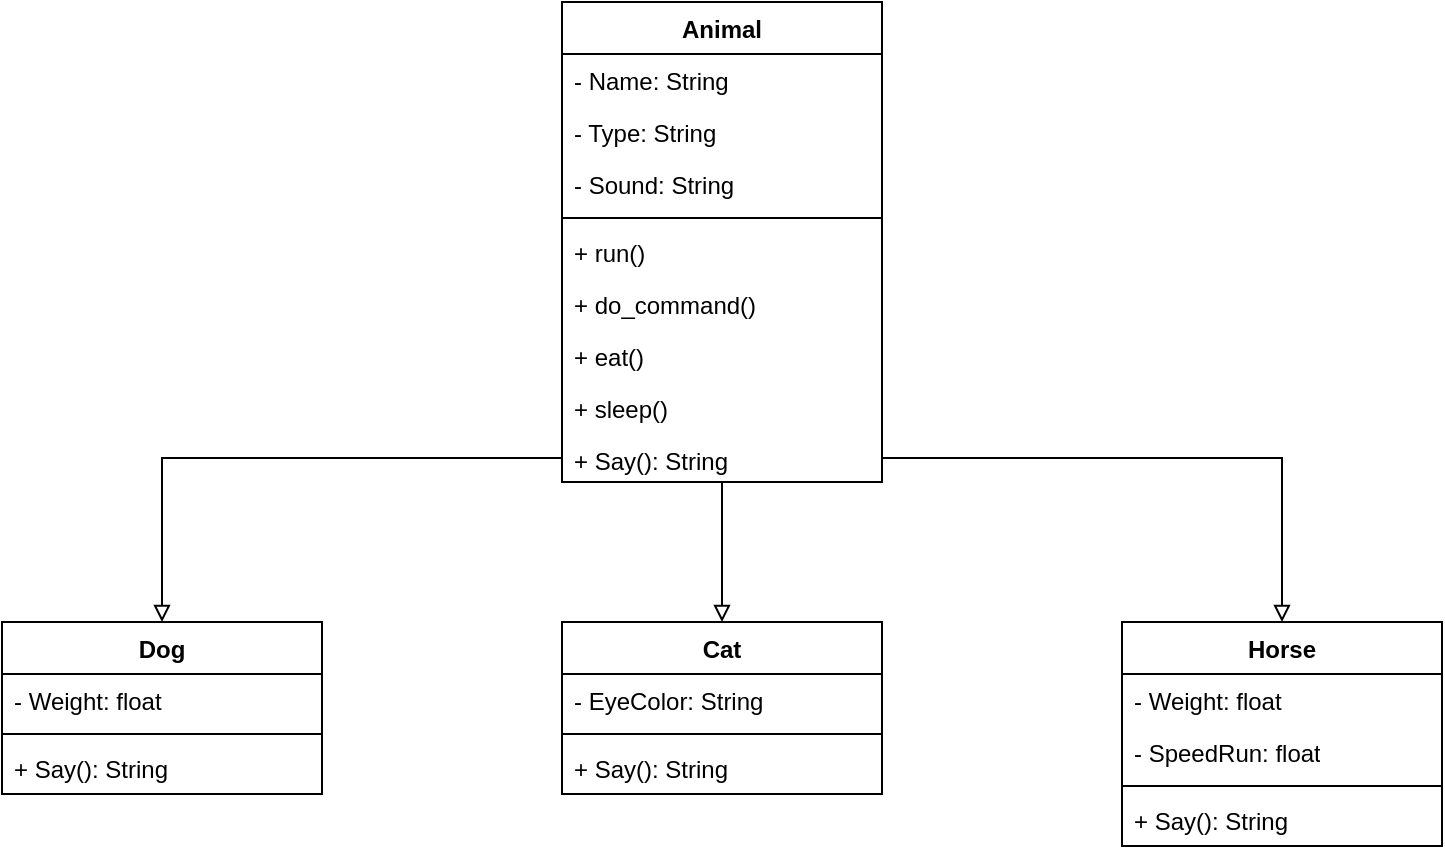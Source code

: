 <mxfile version="21.7.4" type="device">
  <diagram name="Страница — 1" id="psHa71azeQtDIjmVPd-E">
    <mxGraphModel dx="1259" dy="682" grid="1" gridSize="10" guides="1" tooltips="1" connect="1" arrows="1" fold="1" page="1" pageScale="1" pageWidth="827" pageHeight="1169" math="0" shadow="0">
      <root>
        <mxCell id="0" />
        <mxCell id="1" parent="0" />
        <mxCell id="Iy7WwmvtI_RCEGmDc8vJ-43" style="edgeStyle=orthogonalEdgeStyle;rounded=0;orthogonalLoop=1;jettySize=auto;html=1;entryX=0.5;entryY=0;entryDx=0;entryDy=0;endArrow=block;endFill=0;" edge="1" parent="1" source="Iy7WwmvtI_RCEGmDc8vJ-1" target="Iy7WwmvtI_RCEGmDc8vJ-23">
          <mxGeometry relative="1" as="geometry" />
        </mxCell>
        <mxCell id="Iy7WwmvtI_RCEGmDc8vJ-1" value="Animal" style="swimlane;fontStyle=1;align=center;verticalAlign=top;childLayout=stackLayout;horizontal=1;startSize=26;horizontalStack=0;resizeParent=1;resizeParentMax=0;resizeLast=0;collapsible=1;marginBottom=0;whiteSpace=wrap;html=1;" vertex="1" parent="1">
          <mxGeometry x="320" y="50" width="160" height="240" as="geometry" />
        </mxCell>
        <mxCell id="Iy7WwmvtI_RCEGmDc8vJ-2" value="- Name: String" style="text;strokeColor=none;fillColor=none;align=left;verticalAlign=top;spacingLeft=4;spacingRight=4;overflow=hidden;rotatable=0;points=[[0,0.5],[1,0.5]];portConstraint=eastwest;whiteSpace=wrap;html=1;" vertex="1" parent="Iy7WwmvtI_RCEGmDc8vJ-1">
          <mxGeometry y="26" width="160" height="26" as="geometry" />
        </mxCell>
        <mxCell id="Iy7WwmvtI_RCEGmDc8vJ-5" value="- Type: String" style="text;strokeColor=none;fillColor=none;align=left;verticalAlign=top;spacingLeft=4;spacingRight=4;overflow=hidden;rotatable=0;points=[[0,0.5],[1,0.5]];portConstraint=eastwest;whiteSpace=wrap;html=1;" vertex="1" parent="Iy7WwmvtI_RCEGmDc8vJ-1">
          <mxGeometry y="52" width="160" height="26" as="geometry" />
        </mxCell>
        <mxCell id="Iy7WwmvtI_RCEGmDc8vJ-6" value="- Sound: String" style="text;strokeColor=none;fillColor=none;align=left;verticalAlign=top;spacingLeft=4;spacingRight=4;overflow=hidden;rotatable=0;points=[[0,0.5],[1,0.5]];portConstraint=eastwest;whiteSpace=wrap;html=1;" vertex="1" parent="Iy7WwmvtI_RCEGmDc8vJ-1">
          <mxGeometry y="78" width="160" height="26" as="geometry" />
        </mxCell>
        <mxCell id="Iy7WwmvtI_RCEGmDc8vJ-3" value="" style="line;strokeWidth=1;fillColor=none;align=left;verticalAlign=middle;spacingTop=-1;spacingLeft=3;spacingRight=3;rotatable=0;labelPosition=right;points=[];portConstraint=eastwest;strokeColor=inherit;" vertex="1" parent="Iy7WwmvtI_RCEGmDc8vJ-1">
          <mxGeometry y="104" width="160" height="8" as="geometry" />
        </mxCell>
        <mxCell id="Iy7WwmvtI_RCEGmDc8vJ-7" value="+ run()" style="text;strokeColor=none;fillColor=none;align=left;verticalAlign=top;spacingLeft=4;spacingRight=4;overflow=hidden;rotatable=0;points=[[0,0.5],[1,0.5]];portConstraint=eastwest;whiteSpace=wrap;html=1;" vertex="1" parent="Iy7WwmvtI_RCEGmDc8vJ-1">
          <mxGeometry y="112" width="160" height="26" as="geometry" />
        </mxCell>
        <mxCell id="Iy7WwmvtI_RCEGmDc8vJ-4" value="+ do_command()" style="text;strokeColor=none;fillColor=none;align=left;verticalAlign=top;spacingLeft=4;spacingRight=4;overflow=hidden;rotatable=0;points=[[0,0.5],[1,0.5]];portConstraint=eastwest;whiteSpace=wrap;html=1;" vertex="1" parent="Iy7WwmvtI_RCEGmDc8vJ-1">
          <mxGeometry y="138" width="160" height="26" as="geometry" />
        </mxCell>
        <mxCell id="Iy7WwmvtI_RCEGmDc8vJ-8" value="+ eat()" style="text;strokeColor=none;fillColor=none;align=left;verticalAlign=top;spacingLeft=4;spacingRight=4;overflow=hidden;rotatable=0;points=[[0,0.5],[1,0.5]];portConstraint=eastwest;whiteSpace=wrap;html=1;" vertex="1" parent="Iy7WwmvtI_RCEGmDc8vJ-1">
          <mxGeometry y="164" width="160" height="26" as="geometry" />
        </mxCell>
        <mxCell id="Iy7WwmvtI_RCEGmDc8vJ-9" value="+ sleep()" style="text;strokeColor=none;fillColor=none;align=left;verticalAlign=top;spacingLeft=4;spacingRight=4;overflow=hidden;rotatable=0;points=[[0,0.5],[1,0.5]];portConstraint=eastwest;whiteSpace=wrap;html=1;" vertex="1" parent="Iy7WwmvtI_RCEGmDc8vJ-1">
          <mxGeometry y="190" width="160" height="26" as="geometry" />
        </mxCell>
        <mxCell id="Iy7WwmvtI_RCEGmDc8vJ-41" value="+ Say(): String" style="text;strokeColor=none;fillColor=none;align=left;verticalAlign=top;spacingLeft=4;spacingRight=4;overflow=hidden;rotatable=0;points=[[0,0.5],[1,0.5]];portConstraint=eastwest;whiteSpace=wrap;html=1;" vertex="1" parent="Iy7WwmvtI_RCEGmDc8vJ-1">
          <mxGeometry y="216" width="160" height="24" as="geometry" />
        </mxCell>
        <mxCell id="Iy7WwmvtI_RCEGmDc8vJ-14" value="Dog" style="swimlane;fontStyle=1;align=center;verticalAlign=top;childLayout=stackLayout;horizontal=1;startSize=26;horizontalStack=0;resizeParent=1;resizeParentMax=0;resizeLast=0;collapsible=1;marginBottom=0;whiteSpace=wrap;html=1;" vertex="1" parent="1">
          <mxGeometry x="40" y="360" width="160" height="86" as="geometry" />
        </mxCell>
        <mxCell id="Iy7WwmvtI_RCEGmDc8vJ-15" value="- Weight: float" style="text;strokeColor=none;fillColor=none;align=left;verticalAlign=top;spacingLeft=4;spacingRight=4;overflow=hidden;rotatable=0;points=[[0,0.5],[1,0.5]];portConstraint=eastwest;whiteSpace=wrap;html=1;" vertex="1" parent="Iy7WwmvtI_RCEGmDc8vJ-14">
          <mxGeometry y="26" width="160" height="26" as="geometry" />
        </mxCell>
        <mxCell id="Iy7WwmvtI_RCEGmDc8vJ-18" value="" style="line;strokeWidth=1;fillColor=none;align=left;verticalAlign=middle;spacingTop=-1;spacingLeft=3;spacingRight=3;rotatable=0;labelPosition=right;points=[];portConstraint=eastwest;strokeColor=inherit;" vertex="1" parent="Iy7WwmvtI_RCEGmDc8vJ-14">
          <mxGeometry y="52" width="160" height="8" as="geometry" />
        </mxCell>
        <mxCell id="Iy7WwmvtI_RCEGmDc8vJ-19" value="+ Say(): String" style="text;strokeColor=none;fillColor=none;align=left;verticalAlign=top;spacingLeft=4;spacingRight=4;overflow=hidden;rotatable=0;points=[[0,0.5],[1,0.5]];portConstraint=eastwest;whiteSpace=wrap;html=1;" vertex="1" parent="Iy7WwmvtI_RCEGmDc8vJ-14">
          <mxGeometry y="60" width="160" height="26" as="geometry" />
        </mxCell>
        <mxCell id="Iy7WwmvtI_RCEGmDc8vJ-23" value="Cat" style="swimlane;fontStyle=1;align=center;verticalAlign=top;childLayout=stackLayout;horizontal=1;startSize=26;horizontalStack=0;resizeParent=1;resizeParentMax=0;resizeLast=0;collapsible=1;marginBottom=0;whiteSpace=wrap;html=1;" vertex="1" parent="1">
          <mxGeometry x="320" y="360" width="160" height="86" as="geometry" />
        </mxCell>
        <mxCell id="Iy7WwmvtI_RCEGmDc8vJ-26" value="- EyeColor: String" style="text;strokeColor=none;fillColor=none;align=left;verticalAlign=top;spacingLeft=4;spacingRight=4;overflow=hidden;rotatable=0;points=[[0,0.5],[1,0.5]];portConstraint=eastwest;whiteSpace=wrap;html=1;" vertex="1" parent="Iy7WwmvtI_RCEGmDc8vJ-23">
          <mxGeometry y="26" width="160" height="26" as="geometry" />
        </mxCell>
        <mxCell id="Iy7WwmvtI_RCEGmDc8vJ-27" value="" style="line;strokeWidth=1;fillColor=none;align=left;verticalAlign=middle;spacingTop=-1;spacingLeft=3;spacingRight=3;rotatable=0;labelPosition=right;points=[];portConstraint=eastwest;strokeColor=inherit;" vertex="1" parent="Iy7WwmvtI_RCEGmDc8vJ-23">
          <mxGeometry y="52" width="160" height="8" as="geometry" />
        </mxCell>
        <mxCell id="Iy7WwmvtI_RCEGmDc8vJ-28" value="+ Say(): String" style="text;strokeColor=none;fillColor=none;align=left;verticalAlign=top;spacingLeft=4;spacingRight=4;overflow=hidden;rotatable=0;points=[[0,0.5],[1,0.5]];portConstraint=eastwest;whiteSpace=wrap;html=1;" vertex="1" parent="Iy7WwmvtI_RCEGmDc8vJ-23">
          <mxGeometry y="60" width="160" height="26" as="geometry" />
        </mxCell>
        <mxCell id="Iy7WwmvtI_RCEGmDc8vJ-32" value="Horse" style="swimlane;fontStyle=1;align=center;verticalAlign=top;childLayout=stackLayout;horizontal=1;startSize=26;horizontalStack=0;resizeParent=1;resizeParentMax=0;resizeLast=0;collapsible=1;marginBottom=0;whiteSpace=wrap;html=1;" vertex="1" parent="1">
          <mxGeometry x="600" y="360" width="160" height="112" as="geometry" />
        </mxCell>
        <mxCell id="Iy7WwmvtI_RCEGmDc8vJ-33" value="- Weight: float" style="text;strokeColor=none;fillColor=none;align=left;verticalAlign=top;spacingLeft=4;spacingRight=4;overflow=hidden;rotatable=0;points=[[0,0.5],[1,0.5]];portConstraint=eastwest;whiteSpace=wrap;html=1;" vertex="1" parent="Iy7WwmvtI_RCEGmDc8vJ-32">
          <mxGeometry y="26" width="160" height="26" as="geometry" />
        </mxCell>
        <mxCell id="Iy7WwmvtI_RCEGmDc8vJ-34" value="- SpeedRun: float" style="text;strokeColor=none;fillColor=none;align=left;verticalAlign=top;spacingLeft=4;spacingRight=4;overflow=hidden;rotatable=0;points=[[0,0.5],[1,0.5]];portConstraint=eastwest;whiteSpace=wrap;html=1;" vertex="1" parent="Iy7WwmvtI_RCEGmDc8vJ-32">
          <mxGeometry y="52" width="160" height="26" as="geometry" />
        </mxCell>
        <mxCell id="Iy7WwmvtI_RCEGmDc8vJ-36" value="" style="line;strokeWidth=1;fillColor=none;align=left;verticalAlign=middle;spacingTop=-1;spacingLeft=3;spacingRight=3;rotatable=0;labelPosition=right;points=[];portConstraint=eastwest;strokeColor=inherit;" vertex="1" parent="Iy7WwmvtI_RCEGmDc8vJ-32">
          <mxGeometry y="78" width="160" height="8" as="geometry" />
        </mxCell>
        <mxCell id="Iy7WwmvtI_RCEGmDc8vJ-37" value="+ Say(): String" style="text;strokeColor=none;fillColor=none;align=left;verticalAlign=top;spacingLeft=4;spacingRight=4;overflow=hidden;rotatable=0;points=[[0,0.5],[1,0.5]];portConstraint=eastwest;whiteSpace=wrap;html=1;" vertex="1" parent="Iy7WwmvtI_RCEGmDc8vJ-32">
          <mxGeometry y="86" width="160" height="26" as="geometry" />
        </mxCell>
        <mxCell id="Iy7WwmvtI_RCEGmDc8vJ-42" style="edgeStyle=orthogonalEdgeStyle;rounded=0;orthogonalLoop=1;jettySize=auto;html=1;entryX=0.5;entryY=0;entryDx=0;entryDy=0;endArrow=block;endFill=0;" edge="1" parent="1" source="Iy7WwmvtI_RCEGmDc8vJ-41" target="Iy7WwmvtI_RCEGmDc8vJ-14">
          <mxGeometry relative="1" as="geometry" />
        </mxCell>
        <mxCell id="Iy7WwmvtI_RCEGmDc8vJ-44" style="edgeStyle=orthogonalEdgeStyle;rounded=0;orthogonalLoop=1;jettySize=auto;html=1;entryX=0.5;entryY=0;entryDx=0;entryDy=0;endArrow=block;endFill=0;" edge="1" parent="1" source="Iy7WwmvtI_RCEGmDc8vJ-41" target="Iy7WwmvtI_RCEGmDc8vJ-32">
          <mxGeometry relative="1" as="geometry" />
        </mxCell>
      </root>
    </mxGraphModel>
  </diagram>
</mxfile>
